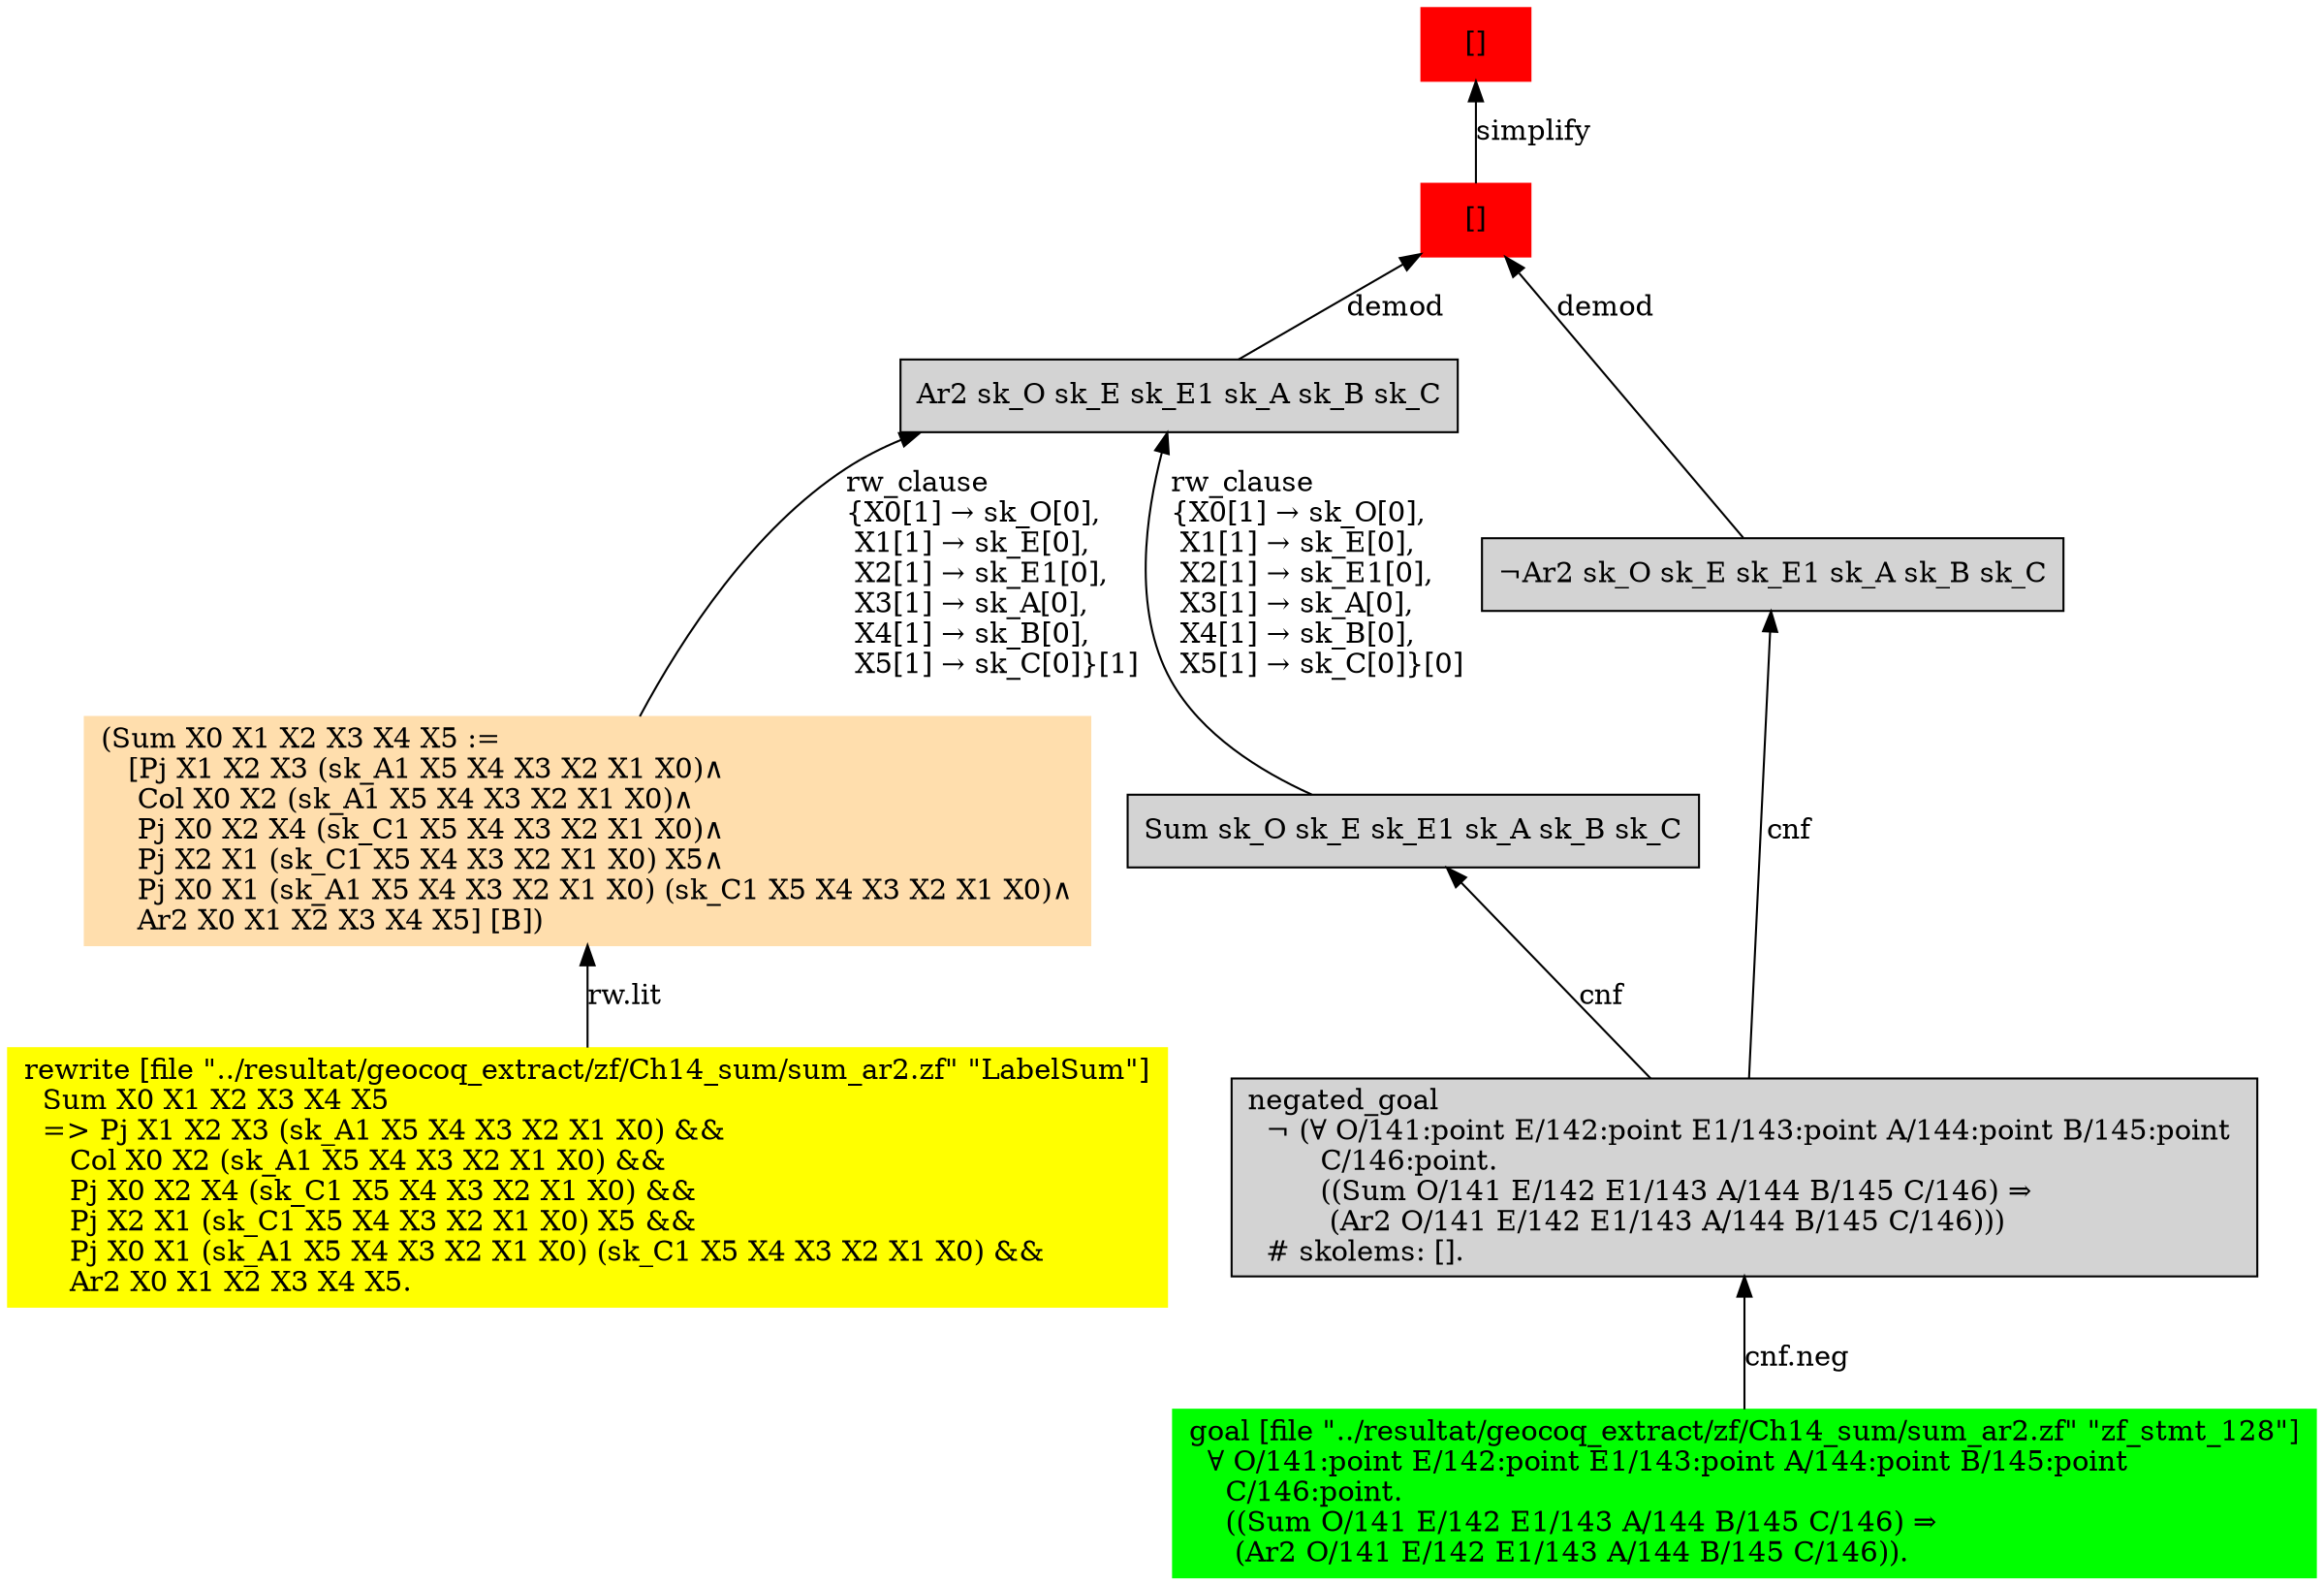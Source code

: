 digraph "unsat_graph" {
  vertex_0 [color=red, label="[]", shape=box, style=filled];
  vertex_0 -> vertex_1 [label="simplify", dir="back"];
  vertex_1 [color=red, label="[]", shape=box, style=filled];
  vertex_1 -> vertex_2 [label="demod", dir="back"];
  vertex_2 [shape=box, label="Ar2 sk_O sk_E sk_E1 sk_A sk_B sk_C\l", style=filled];
  vertex_2 -> vertex_3 [label="rw_clause\l\{X0[1] → sk_O[0], \l X1[1] → sk_E[0], \l X2[1] → sk_E1[0], \l X3[1] → sk_A[0], \l X4[1] → sk_B[0], \l X5[1] → sk_C[0]\}[1]\l", dir="back"];
  vertex_3 [color=navajowhite, shape=box, label="(Sum X0 X1 X2 X3 X4 X5 :=\l   [Pj X1 X2 X3 (sk_A1 X5 X4 X3 X2 X1 X0)∧\l    Col X0 X2 (sk_A1 X5 X4 X3 X2 X1 X0)∧\l    Pj X0 X2 X4 (sk_C1 X5 X4 X3 X2 X1 X0)∧\l    Pj X2 X1 (sk_C1 X5 X4 X3 X2 X1 X0) X5∧\l    Pj X0 X1 (sk_A1 X5 X4 X3 X2 X1 X0) (sk_C1 X5 X4 X3 X2 X1 X0)∧\l    Ar2 X0 X1 X2 X3 X4 X5] [B])\l", style=filled];
  vertex_3 -> vertex_4 [label="rw.lit", dir="back"];
  vertex_4 [color=yellow, shape=box, label="rewrite [file \"../resultat/geocoq_extract/zf/Ch14_sum/sum_ar2.zf\" \"LabelSum\"]\l  Sum X0 X1 X2 X3 X4 X5\l  =\> Pj X1 X2 X3 (sk_A1 X5 X4 X3 X2 X1 X0) && \l     Col X0 X2 (sk_A1 X5 X4 X3 X2 X1 X0) && \l     Pj X0 X2 X4 (sk_C1 X5 X4 X3 X2 X1 X0) && \l     Pj X2 X1 (sk_C1 X5 X4 X3 X2 X1 X0) X5 && \l     Pj X0 X1 (sk_A1 X5 X4 X3 X2 X1 X0) (sk_C1 X5 X4 X3 X2 X1 X0) && \l     Ar2 X0 X1 X2 X3 X4 X5.\l", style=filled];
  vertex_2 -> vertex_5 [label="rw_clause\l\{X0[1] → sk_O[0], \l X1[1] → sk_E[0], \l X2[1] → sk_E1[0], \l X3[1] → sk_A[0], \l X4[1] → sk_B[0], \l X5[1] → sk_C[0]\}[0]\l", dir="back"];
  vertex_5 [shape=box, label="Sum sk_O sk_E sk_E1 sk_A sk_B sk_C\l", style=filled];
  vertex_5 -> vertex_6 [label="cnf", dir="back"];
  vertex_6 [shape=box, label="negated_goal\l  ¬ (∀ O/141:point E/142:point E1/143:point A/144:point B/145:point \l        C/146:point.\l        ((Sum O/141 E/142 E1/143 A/144 B/145 C/146) ⇒\l         (Ar2 O/141 E/142 E1/143 A/144 B/145 C/146)))\l  # skolems: [].\l", style=filled];
  vertex_6 -> vertex_7 [label="cnf.neg", dir="back"];
  vertex_7 [color=green, shape=box, label="goal [file \"../resultat/geocoq_extract/zf/Ch14_sum/sum_ar2.zf\" \"zf_stmt_128\"]\l  ∀ O/141:point E/142:point E1/143:point A/144:point B/145:point \l    C/146:point.\l    ((Sum O/141 E/142 E1/143 A/144 B/145 C/146) ⇒\l     (Ar2 O/141 E/142 E1/143 A/144 B/145 C/146)).\l", style=filled];
  vertex_1 -> vertex_8 [label="demod", dir="back"];
  vertex_8 [shape=box, label="¬Ar2 sk_O sk_E sk_E1 sk_A sk_B sk_C\l", style=filled];
  vertex_8 -> vertex_6 [label="cnf", dir="back"];
  }


